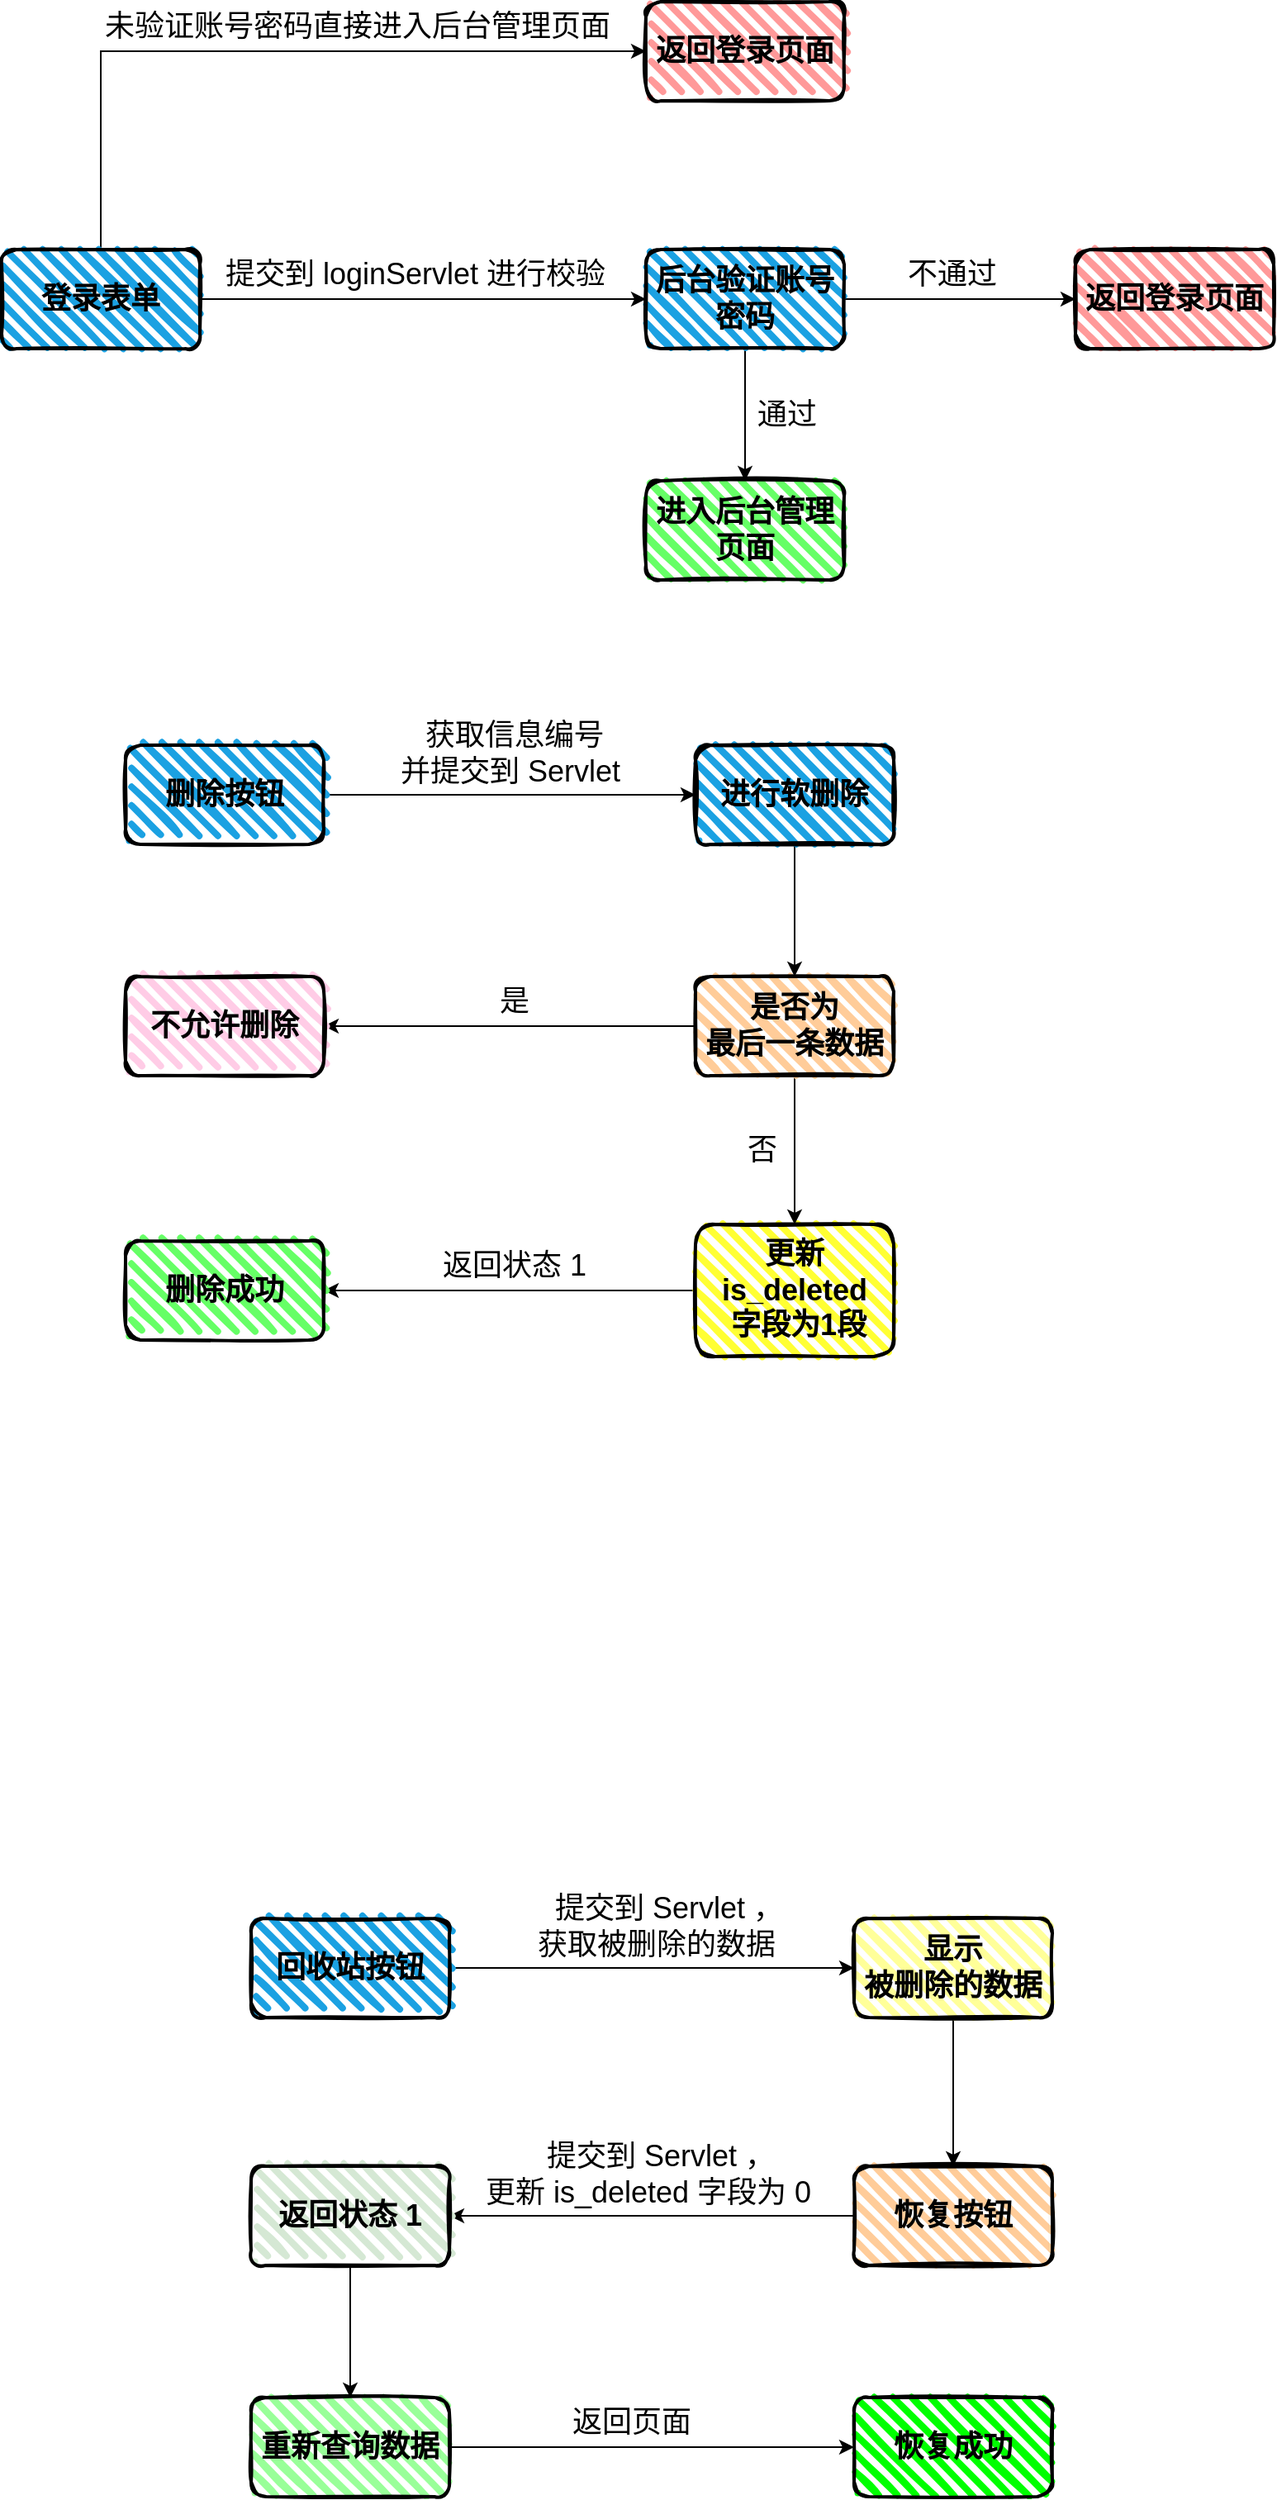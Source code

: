 <mxfile version="15.8.7" type="github">
  <diagram id="Bdpf5u622qAh8qZWv-XS" name="Page-1">
    <mxGraphModel dx="1038" dy="588" grid="1" gridSize="10" guides="1" tooltips="1" connect="1" arrows="1" fold="1" page="1" pageScale="1" pageWidth="827" pageHeight="1169" math="0" shadow="0">
      <root>
        <mxCell id="0" />
        <mxCell id="1" parent="0" />
        <mxCell id="qImx0FthztkAbKvZ3IyT-3" style="edgeStyle=orthogonalEdgeStyle;rounded=0;orthogonalLoop=1;jettySize=auto;html=1;exitX=1;exitY=0.5;exitDx=0;exitDy=0;entryX=0;entryY=0.5;entryDx=0;entryDy=0;fontSize=18;" parent="1" source="qImx0FthztkAbKvZ3IyT-1" target="qImx0FthztkAbKvZ3IyT-2" edge="1">
          <mxGeometry relative="1" as="geometry" />
        </mxCell>
        <mxCell id="qImx0FthztkAbKvZ3IyT-15" style="edgeStyle=orthogonalEdgeStyle;rounded=0;orthogonalLoop=1;jettySize=auto;html=1;entryX=0;entryY=0.5;entryDx=0;entryDy=0;fontSize=18;" parent="1" source="qImx0FthztkAbKvZ3IyT-1" edge="1">
          <mxGeometry relative="1" as="geometry">
            <mxPoint x="410" y="150" as="targetPoint" />
            <Array as="points">
              <mxPoint x="80" y="150" />
            </Array>
          </mxGeometry>
        </mxCell>
        <mxCell id="qImx0FthztkAbKvZ3IyT-1" value="&lt;font style=&quot;font-size: 18px&quot;&gt;&lt;b&gt;登录表单&lt;/b&gt;&lt;/font&gt;" style="rounded=1;whiteSpace=wrap;html=1;strokeWidth=2;fillWeight=4;hachureGap=8;hachureAngle=45;fillColor=#1ba1e2;sketch=1;" parent="1" vertex="1">
          <mxGeometry x="20" y="270" width="120" height="60" as="geometry" />
        </mxCell>
        <mxCell id="qImx0FthztkAbKvZ3IyT-7" style="edgeStyle=orthogonalEdgeStyle;rounded=0;orthogonalLoop=1;jettySize=auto;html=1;fontSize=18;entryX=0.5;entryY=0;entryDx=0;entryDy=0;" parent="1" source="qImx0FthztkAbKvZ3IyT-2" target="qImx0FthztkAbKvZ3IyT-5" edge="1">
          <mxGeometry relative="1" as="geometry">
            <mxPoint x="470" y="380" as="targetPoint" />
          </mxGeometry>
        </mxCell>
        <mxCell id="qImx0FthztkAbKvZ3IyT-10" style="edgeStyle=orthogonalEdgeStyle;rounded=0;orthogonalLoop=1;jettySize=auto;html=1;exitX=1;exitY=0.5;exitDx=0;exitDy=0;fontSize=18;" parent="1" source="qImx0FthztkAbKvZ3IyT-2" target="qImx0FthztkAbKvZ3IyT-9" edge="1">
          <mxGeometry relative="1" as="geometry" />
        </mxCell>
        <mxCell id="qImx0FthztkAbKvZ3IyT-2" value="&lt;b&gt;后台验证账号密码&lt;/b&gt;" style="rounded=1;whiteSpace=wrap;html=1;strokeWidth=2;fillWeight=4;hachureGap=8;hachureAngle=45;fillColor=#1ba1e2;sketch=1;fontSize=18;" parent="1" vertex="1">
          <mxGeometry x="410" y="270" width="120" height="60" as="geometry" />
        </mxCell>
        <mxCell id="qImx0FthztkAbKvZ3IyT-4" value="提交到 loginServlet 进行校验" style="text;html=1;align=center;verticalAlign=middle;resizable=0;points=[];autosize=1;strokeColor=none;fillColor=none;fontSize=18;" parent="1" vertex="1">
          <mxGeometry x="145" y="270" width="250" height="30" as="geometry" />
        </mxCell>
        <mxCell id="qImx0FthztkAbKvZ3IyT-5" value="&lt;b&gt;进入后台管理页面&lt;/b&gt;" style="rounded=1;whiteSpace=wrap;html=1;strokeWidth=2;fillWeight=4;hachureGap=8;hachureAngle=45;fillColor=#66FF66;sketch=1;fontSize=18;" parent="1" vertex="1">
          <mxGeometry x="410" y="410" width="120" height="60" as="geometry" />
        </mxCell>
        <mxCell id="qImx0FthztkAbKvZ3IyT-8" value="通过" style="text;html=1;align=center;verticalAlign=middle;resizable=0;points=[];autosize=1;strokeColor=none;fillColor=none;fontSize=18;" parent="1" vertex="1">
          <mxGeometry x="470" y="355" width="50" height="30" as="geometry" />
        </mxCell>
        <mxCell id="qImx0FthztkAbKvZ3IyT-9" value="&lt;b&gt;返回登录页面&lt;/b&gt;" style="rounded=1;whiteSpace=wrap;html=1;strokeWidth=2;fillWeight=4;hachureGap=8;hachureAngle=45;fillColor=#FF9999;sketch=1;fontSize=18;" parent="1" vertex="1">
          <mxGeometry x="670" y="270" width="120" height="60" as="geometry" />
        </mxCell>
        <mxCell id="qImx0FthztkAbKvZ3IyT-11" value="不通过" style="text;html=1;align=center;verticalAlign=middle;resizable=0;points=[];autosize=1;strokeColor=none;fillColor=none;fontSize=18;" parent="1" vertex="1">
          <mxGeometry x="560" y="270" width="70" height="30" as="geometry" />
        </mxCell>
        <mxCell id="qImx0FthztkAbKvZ3IyT-16" value="未验证账号密码直接进入后台管理页面" style="text;html=1;align=center;verticalAlign=middle;resizable=0;points=[];autosize=1;strokeColor=none;fillColor=none;fontSize=18;" parent="1" vertex="1">
          <mxGeometry x="75" y="120" width="320" height="30" as="geometry" />
        </mxCell>
        <mxCell id="qImx0FthztkAbKvZ3IyT-17" value="&lt;b&gt;返回登录页面&lt;/b&gt;" style="rounded=1;whiteSpace=wrap;html=1;strokeWidth=2;fillWeight=4;hachureGap=8;hachureAngle=45;fillColor=#FF9999;sketch=1;fontSize=18;" parent="1" vertex="1">
          <mxGeometry x="410" y="120" width="120" height="60" as="geometry" />
        </mxCell>
        <mxCell id="qImx0FthztkAbKvZ3IyT-20" style="edgeStyle=orthogonalEdgeStyle;rounded=0;orthogonalLoop=1;jettySize=auto;html=1;exitX=1;exitY=0.5;exitDx=0;exitDy=0;fontSize=18;" parent="1" source="qImx0FthztkAbKvZ3IyT-18" target="qImx0FthztkAbKvZ3IyT-19" edge="1">
          <mxGeometry relative="1" as="geometry" />
        </mxCell>
        <mxCell id="qImx0FthztkAbKvZ3IyT-18" value="&lt;b&gt;删除按钮&lt;/b&gt;" style="rounded=1;whiteSpace=wrap;html=1;strokeWidth=2;fillWeight=4;hachureGap=8;hachureAngle=45;fillColor=#1ba1e2;sketch=1;fontSize=18;" parent="1" vertex="1">
          <mxGeometry x="95" y="570" width="120" height="60" as="geometry" />
        </mxCell>
        <mxCell id="qImx0FthztkAbKvZ3IyT-34" style="edgeStyle=orthogonalEdgeStyle;rounded=0;orthogonalLoop=1;jettySize=auto;html=1;exitX=0.5;exitY=1;exitDx=0;exitDy=0;fontSize=18;" parent="1" source="qImx0FthztkAbKvZ3IyT-19" target="qImx0FthztkAbKvZ3IyT-33" edge="1">
          <mxGeometry relative="1" as="geometry" />
        </mxCell>
        <mxCell id="qImx0FthztkAbKvZ3IyT-19" value="&lt;b&gt;进行软删除&lt;/b&gt;" style="rounded=1;whiteSpace=wrap;html=1;strokeWidth=2;fillWeight=4;hachureGap=8;hachureAngle=45;fillColor=#1ba1e2;sketch=1;fontSize=18;" parent="1" vertex="1">
          <mxGeometry x="440" y="570" width="120" height="60" as="geometry" />
        </mxCell>
        <mxCell id="qImx0FthztkAbKvZ3IyT-21" value="获取信息编号&lt;br&gt;并提交到 Servlet&amp;nbsp;" style="text;html=1;align=center;verticalAlign=middle;resizable=0;points=[];autosize=1;strokeColor=none;fillColor=none;fontSize=18;" parent="1" vertex="1">
          <mxGeometry x="255" y="550" width="150" height="50" as="geometry" />
        </mxCell>
        <mxCell id="qImx0FthztkAbKvZ3IyT-43" style="edgeStyle=orthogonalEdgeStyle;rounded=0;orthogonalLoop=1;jettySize=auto;html=1;exitX=0;exitY=0.5;exitDx=0;exitDy=0;entryX=1;entryY=0.5;entryDx=0;entryDy=0;fontSize=18;" parent="1" source="qImx0FthztkAbKvZ3IyT-22" target="qImx0FthztkAbKvZ3IyT-27" edge="1">
          <mxGeometry relative="1" as="geometry" />
        </mxCell>
        <mxCell id="qImx0FthztkAbKvZ3IyT-22" value="&lt;b&gt;&lt;span&gt;更新 is_deleted&lt;br&gt;&amp;nbsp;字段为1&lt;/span&gt;段&lt;/b&gt;" style="rounded=1;whiteSpace=wrap;html=1;strokeWidth=2;fillWeight=4;hachureGap=8;hachureAngle=45;fillColor=#FFFF33;sketch=1;fontSize=18;" parent="1" vertex="1">
          <mxGeometry x="440" y="860" width="120" height="80" as="geometry" />
        </mxCell>
        <mxCell id="qImx0FthztkAbKvZ3IyT-27" value="&lt;b&gt;删除成功&lt;/b&gt;" style="rounded=1;whiteSpace=wrap;html=1;strokeWidth=2;fillWeight=4;hachureGap=8;hachureAngle=45;fillColor=#66FF66;sketch=1;fontSize=18;" parent="1" vertex="1">
          <mxGeometry x="95" y="870" width="120" height="60" as="geometry" />
        </mxCell>
        <mxCell id="qImx0FthztkAbKvZ3IyT-36" style="edgeStyle=orthogonalEdgeStyle;rounded=0;orthogonalLoop=1;jettySize=auto;html=1;exitX=0;exitY=0.5;exitDx=0;exitDy=0;entryX=1;entryY=0.5;entryDx=0;entryDy=0;fontSize=18;" parent="1" source="qImx0FthztkAbKvZ3IyT-33" target="qImx0FthztkAbKvZ3IyT-35" edge="1">
          <mxGeometry relative="1" as="geometry" />
        </mxCell>
        <mxCell id="qImx0FthztkAbKvZ3IyT-41" style="edgeStyle=orthogonalEdgeStyle;rounded=0;orthogonalLoop=1;jettySize=auto;html=1;exitX=0.5;exitY=1;exitDx=0;exitDy=0;entryX=0.5;entryY=0;entryDx=0;entryDy=0;fontSize=18;" parent="1" source="qImx0FthztkAbKvZ3IyT-33" target="qImx0FthztkAbKvZ3IyT-22" edge="1">
          <mxGeometry relative="1" as="geometry" />
        </mxCell>
        <mxCell id="qImx0FthztkAbKvZ3IyT-33" value="&lt;b&gt;是否为&lt;br&gt;最后一条数据&lt;/b&gt;" style="rounded=1;whiteSpace=wrap;html=1;strokeWidth=2;fillWeight=4;hachureGap=8;hachureAngle=45;fillColor=#FFCC99;sketch=1;fontSize=18;" parent="1" vertex="1">
          <mxGeometry x="440" y="710" width="120" height="60" as="geometry" />
        </mxCell>
        <mxCell id="qImx0FthztkAbKvZ3IyT-35" value="&lt;b&gt;不允许删除&lt;/b&gt;" style="rounded=1;whiteSpace=wrap;html=1;strokeWidth=2;fillWeight=4;hachureGap=8;hachureAngle=45;fillColor=#FFCCE6;sketch=1;fontSize=18;" parent="1" vertex="1">
          <mxGeometry x="95" y="710" width="120" height="60" as="geometry" />
        </mxCell>
        <mxCell id="qImx0FthztkAbKvZ3IyT-37" value="是" style="text;html=1;align=center;verticalAlign=middle;resizable=0;points=[];autosize=1;strokeColor=none;fillColor=none;fontSize=18;" parent="1" vertex="1">
          <mxGeometry x="315" y="710" width="30" height="30" as="geometry" />
        </mxCell>
        <mxCell id="qImx0FthztkAbKvZ3IyT-39" value="否" style="text;html=1;align=center;verticalAlign=middle;resizable=0;points=[];autosize=1;strokeColor=none;fillColor=none;fontSize=18;" parent="1" vertex="1">
          <mxGeometry x="465" y="800" width="30" height="30" as="geometry" />
        </mxCell>
        <mxCell id="qImx0FthztkAbKvZ3IyT-44" value="返回状态 1" style="text;html=1;align=center;verticalAlign=middle;resizable=0;points=[];autosize=1;strokeColor=none;fillColor=none;fontSize=18;" parent="1" vertex="1">
          <mxGeometry x="280" y="870" width="100" height="30" as="geometry" />
        </mxCell>
        <mxCell id="qImx0FthztkAbKvZ3IyT-47" value="" style="edgeStyle=orthogonalEdgeStyle;rounded=0;orthogonalLoop=1;jettySize=auto;html=1;fontSize=18;" parent="1" source="qImx0FthztkAbKvZ3IyT-45" target="qImx0FthztkAbKvZ3IyT-46" edge="1">
          <mxGeometry relative="1" as="geometry" />
        </mxCell>
        <mxCell id="qImx0FthztkAbKvZ3IyT-45" value="&lt;b&gt;回收站按钮&lt;/b&gt;" style="rounded=1;whiteSpace=wrap;html=1;strokeWidth=2;fillWeight=4;hachureGap=8;hachureAngle=45;fillColor=#1ba1e2;sketch=1;fontSize=18;" parent="1" vertex="1">
          <mxGeometry x="171" y="1280" width="120" height="60" as="geometry" />
        </mxCell>
        <mxCell id="qImx0FthztkAbKvZ3IyT-49" style="edgeStyle=orthogonalEdgeStyle;rounded=0;orthogonalLoop=1;jettySize=auto;html=1;exitX=0.5;exitY=1;exitDx=0;exitDy=0;fontSize=18;entryX=0.5;entryY=0;entryDx=0;entryDy=0;" parent="1" source="qImx0FthztkAbKvZ3IyT-46" target="qImx0FthztkAbKvZ3IyT-50" edge="1">
          <mxGeometry relative="1" as="geometry">
            <mxPoint x="546" y="1420" as="targetPoint" />
          </mxGeometry>
        </mxCell>
        <mxCell id="qImx0FthztkAbKvZ3IyT-46" value="显示&lt;br&gt;被删除的数据" style="whiteSpace=wrap;html=1;rounded=1;fontSize=18;strokeWidth=2;fillColor=#FFFF99;sketch=1;fillWeight=4;hachureGap=8;hachureAngle=45;fontStyle=1" parent="1" vertex="1">
          <mxGeometry x="536" y="1280" width="120" height="60" as="geometry" />
        </mxCell>
        <mxCell id="qImx0FthztkAbKvZ3IyT-48" value="&amp;nbsp; &amp;nbsp;提交到 Servlet ，&lt;br&gt;获取被删除的数据" style="text;html=1;align=center;verticalAlign=middle;resizable=0;points=[];autosize=1;strokeColor=none;fillColor=none;fontSize=18;" parent="1" vertex="1">
          <mxGeometry x="331" y="1260" width="170" height="50" as="geometry" />
        </mxCell>
        <mxCell id="qImx0FthztkAbKvZ3IyT-53" style="edgeStyle=orthogonalEdgeStyle;rounded=0;orthogonalLoop=1;jettySize=auto;html=1;exitX=0;exitY=0.5;exitDx=0;exitDy=0;entryX=1;entryY=0.5;entryDx=0;entryDy=0;fontSize=18;" parent="1" source="qImx0FthztkAbKvZ3IyT-50" target="qImx0FthztkAbKvZ3IyT-52" edge="1">
          <mxGeometry relative="1" as="geometry" />
        </mxCell>
        <mxCell id="qImx0FthztkAbKvZ3IyT-50" value="恢复按钮" style="rounded=1;whiteSpace=wrap;html=1;strokeWidth=2;fillWeight=4;hachureGap=8;hachureAngle=45;fillColor=#FFCC99;sketch=1;fontSize=18;fontStyle=1" parent="1" vertex="1">
          <mxGeometry x="536" y="1430" width="120" height="60" as="geometry" />
        </mxCell>
        <mxCell id="qImx0FthztkAbKvZ3IyT-56" value="" style="edgeStyle=orthogonalEdgeStyle;rounded=0;orthogonalLoop=1;jettySize=auto;html=1;fontSize=18;" parent="1" source="qImx0FthztkAbKvZ3IyT-52" target="qImx0FthztkAbKvZ3IyT-55" edge="1">
          <mxGeometry relative="1" as="geometry" />
        </mxCell>
        <mxCell id="qImx0FthztkAbKvZ3IyT-52" value="返回状态 1" style="rounded=1;whiteSpace=wrap;html=1;strokeWidth=2;fillWeight=4;hachureGap=8;hachureAngle=45;fillColor=#D5E8D4;sketch=1;fontSize=18;fontStyle=1" parent="1" vertex="1">
          <mxGeometry x="171" y="1430" width="120" height="60" as="geometry" />
        </mxCell>
        <mxCell id="qImx0FthztkAbKvZ3IyT-54" value="&amp;nbsp; &amp;nbsp;提交到 Servlet ，&lt;br&gt;更新 is_deleted 字段为 0" style="text;html=1;align=center;verticalAlign=middle;resizable=0;points=[];autosize=1;strokeColor=none;fillColor=none;fontSize=18;" parent="1" vertex="1">
          <mxGeometry x="306" y="1410" width="210" height="50" as="geometry" />
        </mxCell>
        <mxCell id="qImx0FthztkAbKvZ3IyT-58" value="" style="edgeStyle=orthogonalEdgeStyle;rounded=0;orthogonalLoop=1;jettySize=auto;html=1;fontSize=18;" parent="1" source="qImx0FthztkAbKvZ3IyT-55" target="qImx0FthztkAbKvZ3IyT-57" edge="1">
          <mxGeometry relative="1" as="geometry" />
        </mxCell>
        <mxCell id="qImx0FthztkAbKvZ3IyT-55" value="重新查询数据" style="rounded=1;whiteSpace=wrap;html=1;strokeWidth=2;fillWeight=4;hachureGap=8;hachureAngle=45;fillColor=#99FF99;sketch=1;fontSize=18;fontStyle=1" parent="1" vertex="1">
          <mxGeometry x="171" y="1570" width="120" height="60" as="geometry" />
        </mxCell>
        <mxCell id="qImx0FthztkAbKvZ3IyT-57" value="恢复成功" style="whiteSpace=wrap;html=1;rounded=1;fontSize=18;strokeWidth=2;fillColor=#00FF00;sketch=1;fillWeight=4;hachureGap=8;hachureAngle=45;fontStyle=1" parent="1" vertex="1">
          <mxGeometry x="536" y="1570" width="120" height="60" as="geometry" />
        </mxCell>
        <mxCell id="qImx0FthztkAbKvZ3IyT-59" value="返回页面" style="text;html=1;align=center;verticalAlign=middle;resizable=0;points=[];autosize=1;strokeColor=none;fillColor=none;fontSize=18;" parent="1" vertex="1">
          <mxGeometry x="356" y="1570" width="90" height="30" as="geometry" />
        </mxCell>
      </root>
    </mxGraphModel>
  </diagram>
</mxfile>
